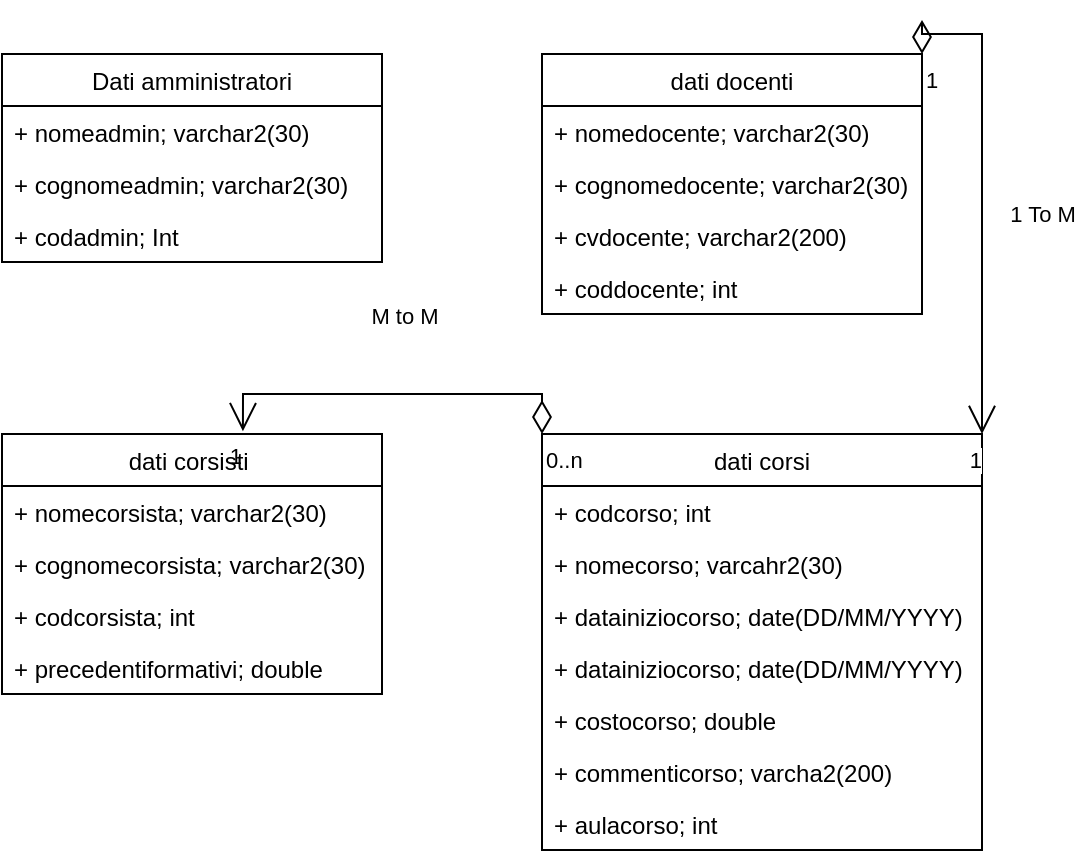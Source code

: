 <mxfile version="20.0.3" type="github"><diagram id="uzaNDgGW75PRLRGPL0Kb" name="Page-1"><mxGraphModel dx="1038" dy="586" grid="1" gridSize="10" guides="1" tooltips="1" connect="1" arrows="1" fold="1" page="1" pageScale="1" pageWidth="827" pageHeight="1169" math="0" shadow="0"><root><mxCell id="0"/><mxCell id="1" parent="0"/><mxCell id="_kWpUHBZtM8I3hz_PmWf-16" value="Dati amministratori" style="swimlane;fontStyle=0;childLayout=stackLayout;horizontal=1;startSize=26;fillColor=none;horizontalStack=0;resizeParent=1;resizeParentMax=0;resizeLast=0;collapsible=1;marginBottom=0;" parent="1" vertex="1"><mxGeometry x="60" y="80" width="190" height="104" as="geometry"/></mxCell><mxCell id="_kWpUHBZtM8I3hz_PmWf-17" value="+ nomeadmin; varchar2(30)" style="text;strokeColor=none;fillColor=none;align=left;verticalAlign=top;spacingLeft=4;spacingRight=4;overflow=hidden;rotatable=0;points=[[0,0.5],[1,0.5]];portConstraint=eastwest;" parent="_kWpUHBZtM8I3hz_PmWf-16" vertex="1"><mxGeometry y="26" width="190" height="26" as="geometry"/></mxCell><mxCell id="L0pHZZUFw65UYUNL-EXX-4" value="+ cognomeadmin; varchar2(30)" style="text;strokeColor=none;fillColor=none;align=left;verticalAlign=top;spacingLeft=4;spacingRight=4;overflow=hidden;rotatable=0;points=[[0,0.5],[1,0.5]];portConstraint=eastwest;" parent="_kWpUHBZtM8I3hz_PmWf-16" vertex="1"><mxGeometry y="52" width="190" height="26" as="geometry"/></mxCell><mxCell id="L0pHZZUFw65UYUNL-EXX-3" value="+ codadmin; Int" style="text;strokeColor=none;fillColor=none;align=left;verticalAlign=top;spacingLeft=4;spacingRight=4;overflow=hidden;rotatable=0;points=[[0,0.5],[1,0.5]];portConstraint=eastwest;" parent="_kWpUHBZtM8I3hz_PmWf-16" vertex="1"><mxGeometry y="78" width="190" height="26" as="geometry"/></mxCell><mxCell id="L0pHZZUFw65UYUNL-EXX-5" value="dati docenti" style="swimlane;fontStyle=0;childLayout=stackLayout;horizontal=1;startSize=26;fillColor=none;horizontalStack=0;resizeParent=1;resizeParentMax=0;resizeLast=0;collapsible=1;marginBottom=0;" parent="1" vertex="1"><mxGeometry x="330" y="80" width="190" height="130" as="geometry"/></mxCell><mxCell id="L0pHZZUFw65UYUNL-EXX-6" value="+ nomedocente; varchar2(30)" style="text;strokeColor=none;fillColor=none;align=left;verticalAlign=top;spacingLeft=4;spacingRight=4;overflow=hidden;rotatable=0;points=[[0,0.5],[1,0.5]];portConstraint=eastwest;" parent="L0pHZZUFw65UYUNL-EXX-5" vertex="1"><mxGeometry y="26" width="190" height="26" as="geometry"/></mxCell><mxCell id="L0pHZZUFw65UYUNL-EXX-7" value="+ cognomedocente; varchar2(30)" style="text;strokeColor=none;fillColor=none;align=left;verticalAlign=top;spacingLeft=4;spacingRight=4;overflow=hidden;rotatable=0;points=[[0,0.5],[1,0.5]];portConstraint=eastwest;" parent="L0pHZZUFw65UYUNL-EXX-5" vertex="1"><mxGeometry y="52" width="190" height="26" as="geometry"/></mxCell><mxCell id="L0pHZZUFw65UYUNL-EXX-8" value="+ cvdocente; varchar2(200)" style="text;strokeColor=none;fillColor=none;align=left;verticalAlign=top;spacingLeft=4;spacingRight=4;overflow=hidden;rotatable=0;points=[[0,0.5],[1,0.5]];portConstraint=eastwest;" parent="L0pHZZUFw65UYUNL-EXX-5" vertex="1"><mxGeometry y="78" width="190" height="26" as="geometry"/></mxCell><mxCell id="L0pHZZUFw65UYUNL-EXX-9" value="+ coddocente; int" style="text;strokeColor=none;fillColor=none;align=left;verticalAlign=top;spacingLeft=4;spacingRight=4;overflow=hidden;rotatable=0;points=[[0,0.5],[1,0.5]];portConstraint=eastwest;" parent="L0pHZZUFw65UYUNL-EXX-5" vertex="1"><mxGeometry y="104" width="190" height="26" as="geometry"/></mxCell><mxCell id="L0pHZZUFw65UYUNL-EXX-10" value="dati corsi" style="swimlane;fontStyle=0;childLayout=stackLayout;horizontal=1;startSize=26;fillColor=none;horizontalStack=0;resizeParent=1;resizeParentMax=0;resizeLast=0;collapsible=1;marginBottom=0;" parent="1" vertex="1"><mxGeometry x="330" y="270" width="220" height="208" as="geometry"/></mxCell><mxCell id="O0IW2NC-yO6TzcSxVxPF-16" value="M to M" style="endArrow=open;html=1;endSize=12;startArrow=diamondThin;startSize=14;startFill=0;edgeStyle=orthogonalEdgeStyle;rounded=0;entryX=0.634;entryY=-0.011;entryDx=0;entryDy=0;entryPerimeter=0;" parent="L0pHZZUFw65UYUNL-EXX-10" target="O0IW2NC-yO6TzcSxVxPF-8" edge="1"><mxGeometry x="-0.054" y="-39" relative="1" as="geometry"><mxPoint as="sourcePoint"/><mxPoint x="160" as="targetPoint"/><Array as="points"><mxPoint y="-20"/><mxPoint x="-149" y="-20"/></Array><mxPoint as="offset"/></mxGeometry></mxCell><mxCell id="O0IW2NC-yO6TzcSxVxPF-17" value="0..n" style="edgeLabel;resizable=0;html=1;align=left;verticalAlign=top;" parent="O0IW2NC-yO6TzcSxVxPF-16" connectable="0" vertex="1"><mxGeometry x="-1" relative="1" as="geometry"/></mxCell><mxCell id="O0IW2NC-yO6TzcSxVxPF-18" value="1" style="edgeLabel;resizable=0;html=1;align=right;verticalAlign=top;" parent="O0IW2NC-yO6TzcSxVxPF-16" connectable="0" vertex="1"><mxGeometry x="1" relative="1" as="geometry"/></mxCell><mxCell id="O0IW2NC-yO6TzcSxVxPF-4" value="+ codcorso; int" style="text;strokeColor=none;fillColor=none;align=left;verticalAlign=top;spacingLeft=4;spacingRight=4;overflow=hidden;rotatable=0;points=[[0,0.5],[1,0.5]];portConstraint=eastwest;" parent="L0pHZZUFw65UYUNL-EXX-10" vertex="1"><mxGeometry y="26" width="220" height="26" as="geometry"/></mxCell><mxCell id="O0IW2NC-yO6TzcSxVxPF-3" value="+ nomecorso; varcahr2(30)" style="text;strokeColor=none;fillColor=none;align=left;verticalAlign=top;spacingLeft=4;spacingRight=4;overflow=hidden;rotatable=0;points=[[0,0.5],[1,0.5]];portConstraint=eastwest;" parent="L0pHZZUFw65UYUNL-EXX-10" vertex="1"><mxGeometry y="52" width="220" height="26" as="geometry"/></mxCell><mxCell id="L0pHZZUFw65UYUNL-EXX-12" value="+ datainiziocorso; date(DD/MM/YYYY)" style="text;strokeColor=none;fillColor=none;align=left;verticalAlign=top;spacingLeft=4;spacingRight=4;overflow=hidden;rotatable=0;points=[[0,0.5],[1,0.5]];portConstraint=eastwest;" parent="L0pHZZUFw65UYUNL-EXX-10" vertex="1"><mxGeometry y="78" width="220" height="26" as="geometry"/></mxCell><mxCell id="O0IW2NC-yO6TzcSxVxPF-5" value="+ datainiziocorso; date(DD/MM/YYYY)" style="text;strokeColor=none;fillColor=none;align=left;verticalAlign=top;spacingLeft=4;spacingRight=4;overflow=hidden;rotatable=0;points=[[0,0.5],[1,0.5]];portConstraint=eastwest;" parent="L0pHZZUFw65UYUNL-EXX-10" vertex="1"><mxGeometry y="104" width="220" height="26" as="geometry"/></mxCell><mxCell id="O0IW2NC-yO6TzcSxVxPF-7" value="+ costocorso; double" style="text;strokeColor=none;fillColor=none;align=left;verticalAlign=top;spacingLeft=4;spacingRight=4;overflow=hidden;rotatable=0;points=[[0,0.5],[1,0.5]];portConstraint=eastwest;" parent="L0pHZZUFw65UYUNL-EXX-10" vertex="1"><mxGeometry y="130" width="220" height="26" as="geometry"/></mxCell><mxCell id="O0IW2NC-yO6TzcSxVxPF-6" value="+ commenticorso; varcha2(200)" style="text;strokeColor=none;fillColor=none;align=left;verticalAlign=top;spacingLeft=4;spacingRight=4;overflow=hidden;rotatable=0;points=[[0,0.5],[1,0.5]];portConstraint=eastwest;" parent="L0pHZZUFw65UYUNL-EXX-10" vertex="1"><mxGeometry y="156" width="220" height="26" as="geometry"/></mxCell><mxCell id="L0pHZZUFw65UYUNL-EXX-13" value="+ aulacorso; int" style="text;strokeColor=none;fillColor=none;align=left;verticalAlign=top;spacingLeft=4;spacingRight=4;overflow=hidden;rotatable=0;points=[[0,0.5],[1,0.5]];portConstraint=eastwest;" parent="L0pHZZUFw65UYUNL-EXX-10" vertex="1"><mxGeometry y="182" width="220" height="26" as="geometry"/></mxCell><mxCell id="O0IW2NC-yO6TzcSxVxPF-8" value="dati corsisti " style="swimlane;fontStyle=0;childLayout=stackLayout;horizontal=1;startSize=26;fillColor=none;horizontalStack=0;resizeParent=1;resizeParentMax=0;resizeLast=0;collapsible=1;marginBottom=0;" parent="1" vertex="1"><mxGeometry x="60" y="270" width="190" height="130" as="geometry"/></mxCell><mxCell id="O0IW2NC-yO6TzcSxVxPF-9" value="+ nomecorsista; varchar2(30)" style="text;strokeColor=none;fillColor=none;align=left;verticalAlign=top;spacingLeft=4;spacingRight=4;overflow=hidden;rotatable=0;points=[[0,0.5],[1,0.5]];portConstraint=eastwest;" parent="O0IW2NC-yO6TzcSxVxPF-8" vertex="1"><mxGeometry y="26" width="190" height="26" as="geometry"/></mxCell><mxCell id="O0IW2NC-yO6TzcSxVxPF-10" value="+ cognomecorsista; varchar2(30)" style="text;strokeColor=none;fillColor=none;align=left;verticalAlign=top;spacingLeft=4;spacingRight=4;overflow=hidden;rotatable=0;points=[[0,0.5],[1,0.5]];portConstraint=eastwest;" parent="O0IW2NC-yO6TzcSxVxPF-8" vertex="1"><mxGeometry y="52" width="190" height="26" as="geometry"/></mxCell><mxCell id="O0IW2NC-yO6TzcSxVxPF-11" value="+ codcorsista; int" style="text;strokeColor=none;fillColor=none;align=left;verticalAlign=top;spacingLeft=4;spacingRight=4;overflow=hidden;rotatable=0;points=[[0,0.5],[1,0.5]];portConstraint=eastwest;" parent="O0IW2NC-yO6TzcSxVxPF-8" vertex="1"><mxGeometry y="78" width="190" height="26" as="geometry"/></mxCell><mxCell id="O0IW2NC-yO6TzcSxVxPF-12" value="+ precedentiformativi; double" style="text;strokeColor=none;fillColor=none;align=left;verticalAlign=top;spacingLeft=4;spacingRight=4;overflow=hidden;rotatable=0;points=[[0,0.5],[1,0.5]];portConstraint=eastwest;" parent="O0IW2NC-yO6TzcSxVxPF-8" vertex="1"><mxGeometry y="104" width="190" height="26" as="geometry"/></mxCell><mxCell id="O0IW2NC-yO6TzcSxVxPF-13" value="1 To M" style="endArrow=open;html=1;endSize=12;startArrow=diamondThin;startSize=14;startFill=0;edgeStyle=orthogonalEdgeStyle;rounded=0;exitX=1;exitY=0;exitDx=0;exitDy=0;entryX=1;entryY=0;entryDx=0;entryDy=0;" parent="1" source="L0pHZZUFw65UYUNL-EXX-5" target="L0pHZZUFw65UYUNL-EXX-10" edge="1"><mxGeometry x="0.083" y="30" relative="1" as="geometry"><mxPoint x="330" y="300" as="sourcePoint"/><mxPoint x="610" y="210" as="targetPoint"/><mxPoint as="offset"/></mxGeometry></mxCell><mxCell id="O0IW2NC-yO6TzcSxVxPF-14" value="1" style="edgeLabel;resizable=0;html=1;align=left;verticalAlign=top;" parent="O0IW2NC-yO6TzcSxVxPF-13" connectable="0" vertex="1"><mxGeometry x="-1" relative="1" as="geometry"/></mxCell><mxCell id="O0IW2NC-yO6TzcSxVxPF-15" value="1" style="edgeLabel;resizable=0;html=1;align=right;verticalAlign=top;" parent="O0IW2NC-yO6TzcSxVxPF-13" connectable="0" vertex="1"><mxGeometry x="1" relative="1" as="geometry"/></mxCell></root></mxGraphModel></diagram></mxfile>